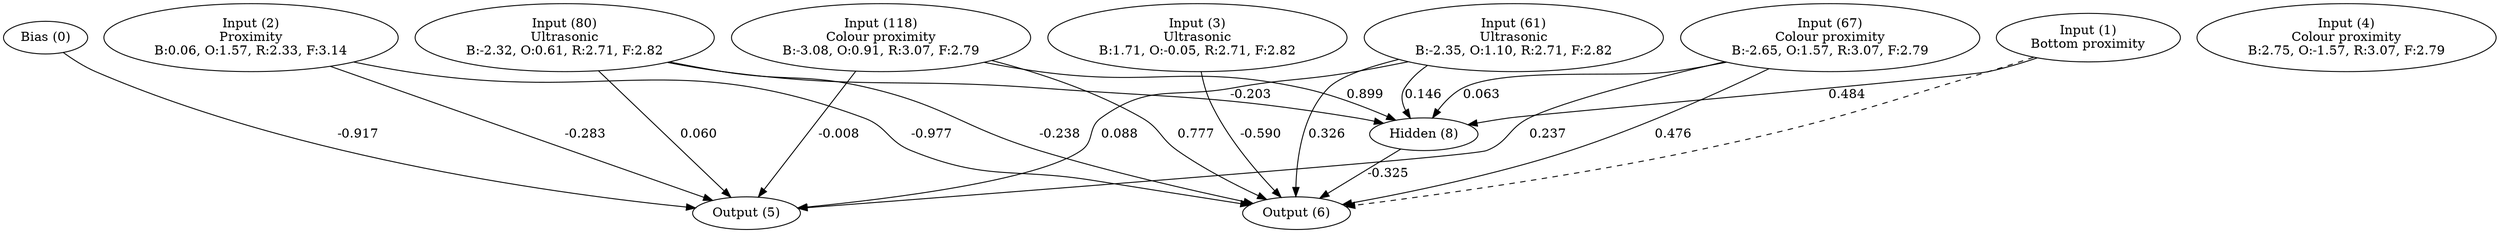 digraph G {
  0 [ label="Bias (0)" ];
  1 [ label="Input (1)\nBottom proximity" ];
  2 [ label="Input (2)\nProximity\nB:0.06, O:1.57, R:2.33, F:3.14" ];
  3 [ label="Input (3)\nUltrasonic\nB:1.71, O:-0.05, R:2.71, F:2.82" ];
  4 [ label="Input (4)\nColour proximity\nB:2.75, O:-1.57, R:3.07, F:2.79" ];
  61 [ label="Input (61)\nUltrasonic\nB:-2.35, O:1.10, R:2.71, F:2.82" ];
  67 [ label="Input (67)\nColour proximity\nB:-2.65, O:1.57, R:3.07, F:2.79" ];
  80 [ label="Input (80)\nUltrasonic\nB:-2.32, O:0.61, R:2.71, F:2.82" ];
  118 [ label="Input (118)\nColour proximity\nB:-3.08, O:0.91, R:3.07, F:2.79" ];
  5 [ label="Output (5)" ];
  6 [ label="Output (6)" ];
  8 [ label="Hidden (8)" ];
  { rank=same 0 1 2 3 4 61 67 80 118 }
  { rank=same 5 6 }
  0 -> 5 [ label="-0.917" ];
  1 -> 6 [ style="dashed" ];
  2 -> 5 [ label="-0.283" ];
  2 -> 6 [ label="-0.977" ];
  3 -> 6 [ label="-0.590" ];
  1 -> 8 [ label="0.484" ];
  8 -> 6 [ label="-0.325" ];
  61 -> 5 [ label="0.088" ];
  61 -> 6 [ label="0.326" ];
  61 -> 8 [ label="0.146" ];
  67 -> 5 [ label="0.237" ];
  67 -> 6 [ label="0.476" ];
  67 -> 8 [ label="0.063" ];
  80 -> 5 [ label="0.060" ];
  80 -> 6 [ label="-0.238" ];
  80 -> 8 [ label="-0.203" ];
  118 -> 5 [ label="-0.008" ];
  118 -> 6 [ label="0.777" ];
  118 -> 8 [ label="0.899" ];
}
